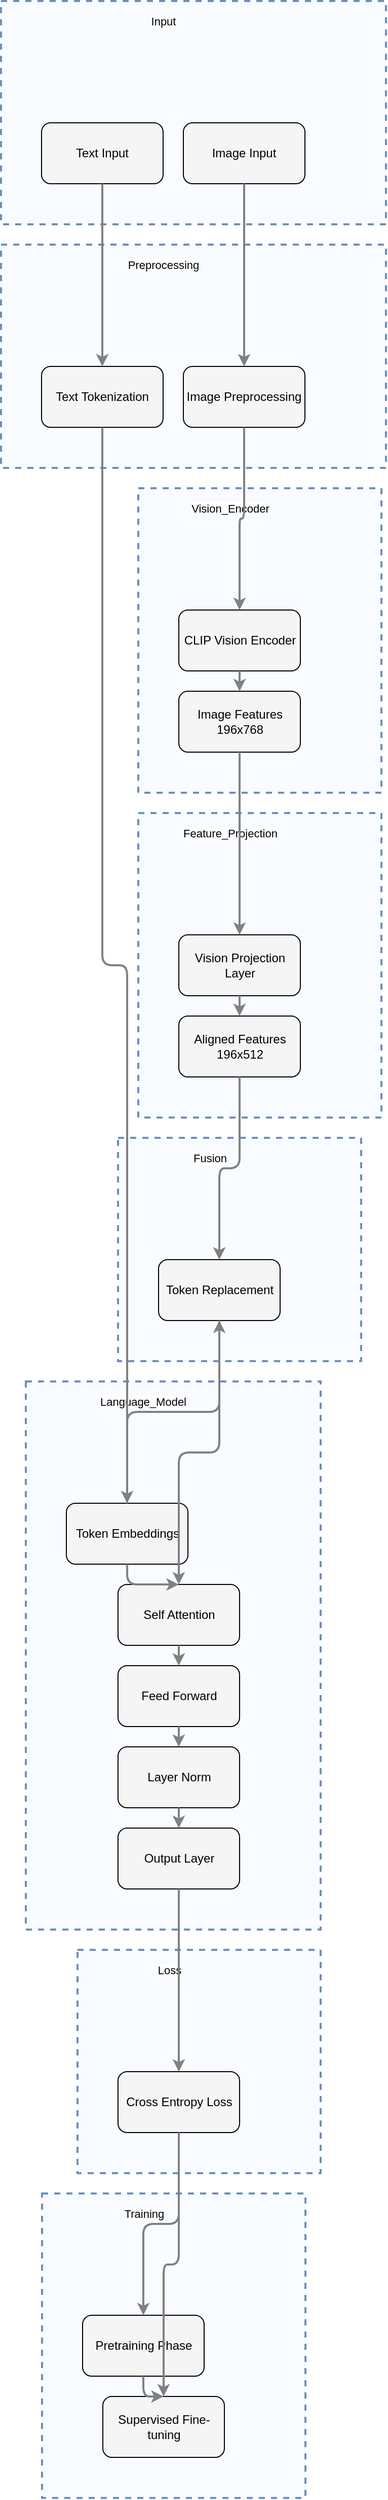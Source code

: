 <?xml version="1.0" encoding="UTF-8"?>
      <mxfile version="14.6.5" type="device">
        <diagram id="codeviz-diagram" name="System Diagram">
          <mxGraphModel dx="1000" dy="1000" grid="1" gridSize="10" guides="1" tooltips="1" connect="1" arrows="1" fold="1" page="1" pageScale="1" pageWidth="1169" pageHeight="827" math="0" shadow="0">
            <root>
              <mxCell id="0"/>
              <mxCell id="1" parent="0"/>
              <mxCell id="Loss" value="" style="html=1;whiteSpace=wrap;container=1;fillColor=#dae8fc;strokeColor=#6c8ebf;dashed=1;fillOpacity=20;strokeWidth=2;containerType=none;recursiveResize=0;movable=1;resizable=1;autosize=0;dropTarget=0" vertex="1" parent="1">
                <mxGeometry x="97.5" y="1942" width="240" height="220" as="geometry"/>
              </mxCell>
              <mxCell id="Loss_label" value="Loss" style="edgeLabel;html=1;align=center;verticalAlign=middle;resizable=0;labelBackgroundColor=white;spacing=5" vertex="1" parent="1">
                <mxGeometry x="105.5" y="1950" width="164" height="24" as="geometry"/>
              </mxCell>
<mxCell id="Training" value="" style="html=1;whiteSpace=wrap;container=1;fillColor=#dae8fc;strokeColor=#6c8ebf;dashed=1;fillOpacity=20;strokeWidth=2;containerType=none;recursiveResize=0;movable=1;resizable=1;autosize=0;dropTarget=0" vertex="1" parent="1">
                <mxGeometry x="62.5" y="2182" width="260" height="300" as="geometry"/>
              </mxCell>
              <mxCell id="Training_label" value="Training" style="edgeLabel;html=1;align=center;verticalAlign=middle;resizable=0;labelBackgroundColor=white;spacing=5" vertex="1" parent="1">
                <mxGeometry x="70.5" y="2190" width="184" height="24" as="geometry"/>
              </mxCell>
<mxCell id="Fusion" value="" style="html=1;whiteSpace=wrap;container=1;fillColor=#dae8fc;strokeColor=#6c8ebf;dashed=1;fillOpacity=20;strokeWidth=2;containerType=none;recursiveResize=0;movable=1;resizable=1;autosize=0;dropTarget=0" vertex="1" parent="1">
                <mxGeometry x="137.5" y="1142" width="240" height="220" as="geometry"/>
              </mxCell>
              <mxCell id="Fusion_label" value="Fusion" style="edgeLabel;html=1;align=center;verticalAlign=middle;resizable=0;labelBackgroundColor=white;spacing=5" vertex="1" parent="1">
                <mxGeometry x="145.5" y="1150" width="164" height="24" as="geometry"/>
              </mxCell>
<mxCell id="Language_Model" value="" style="html=1;whiteSpace=wrap;container=1;fillColor=#dae8fc;strokeColor=#6c8ebf;dashed=1;fillOpacity=20;strokeWidth=2;containerType=none;recursiveResize=0;movable=1;resizable=1;autosize=0;dropTarget=0" vertex="1" parent="1">
                <mxGeometry x="46.5" y="1382" width="291" height="540" as="geometry"/>
              </mxCell>
              <mxCell id="Language_Model_label" value="Language_Model" style="edgeLabel;html=1;align=center;verticalAlign=middle;resizable=0;labelBackgroundColor=white;spacing=5" vertex="1" parent="1">
                <mxGeometry x="54.5" y="1390" width="215" height="24" as="geometry"/>
              </mxCell>
<mxCell id="Feature_Projection" value="" style="html=1;whiteSpace=wrap;container=1;fillColor=#dae8fc;strokeColor=#6c8ebf;dashed=1;fillOpacity=20;strokeWidth=2;containerType=none;recursiveResize=0;movable=1;resizable=1;autosize=0;dropTarget=0" vertex="1" parent="1">
                <mxGeometry x="157.5" y="822" width="240" height="300" as="geometry"/>
              </mxCell>
              <mxCell id="Feature_Projection_label" value="Feature_Projection" style="edgeLabel;html=1;align=center;verticalAlign=middle;resizable=0;labelBackgroundColor=white;spacing=5" vertex="1" parent="1">
                <mxGeometry x="165.5" y="830" width="164" height="24" as="geometry"/>
              </mxCell>
<mxCell id="Vision_Encoder" value="" style="html=1;whiteSpace=wrap;container=1;fillColor=#dae8fc;strokeColor=#6c8ebf;dashed=1;fillOpacity=20;strokeWidth=2;containerType=none;recursiveResize=0;movable=1;resizable=1;autosize=0;dropTarget=0" vertex="1" parent="1">
                <mxGeometry x="157.5" y="502" width="240" height="300" as="geometry"/>
              </mxCell>
              <mxCell id="Vision_Encoder_label" value="Vision_Encoder" style="edgeLabel;html=1;align=center;verticalAlign=middle;resizable=0;labelBackgroundColor=white;spacing=5" vertex="1" parent="1">
                <mxGeometry x="165.5" y="510" width="164" height="24" as="geometry"/>
              </mxCell>
<mxCell id="Preprocessing" value="" style="html=1;whiteSpace=wrap;container=1;fillColor=#dae8fc;strokeColor=#6c8ebf;dashed=1;fillOpacity=20;strokeWidth=2;containerType=none;recursiveResize=0;movable=1;resizable=1;autosize=0;dropTarget=0" vertex="1" parent="1">
                <mxGeometry x="22" y="262" width="380" height="220" as="geometry"/>
              </mxCell>
              <mxCell id="Preprocessing_label" value="Preprocessing" style="edgeLabel;html=1;align=center;verticalAlign=middle;resizable=0;labelBackgroundColor=white;spacing=5" vertex="1" parent="1">
                <mxGeometry x="30" y="270" width="304" height="24" as="geometry"/>
              </mxCell>
<mxCell id="Input" value="" style="html=1;whiteSpace=wrap;container=1;fillColor=#dae8fc;strokeColor=#6c8ebf;dashed=1;fillOpacity=20;strokeWidth=2;containerType=none;recursiveResize=0;movable=1;resizable=1;autosize=0;dropTarget=0" vertex="1" parent="1">
                <mxGeometry x="22" y="22" width="380" height="220" as="geometry"/>
              </mxCell>
              <mxCell id="Input_label" value="Input" style="edgeLabel;html=1;align=center;verticalAlign=middle;resizable=0;labelBackgroundColor=white;spacing=5" vertex="1" parent="1">
                <mxGeometry x="30" y="30" width="304" height="24" as="geometry"/>
              </mxCell>
              <mxCell id="img" value="Image Input" style="rounded=1;whiteSpace=wrap;html=1;fillColor=#f5f5f5" vertex="1" parent="Input">
                    <mxGeometry x="180" y="120" width="120" height="60" as="geometry"/>
                  </mxCell>
<mxCell id="txt" value="Text Input" style="rounded=1;whiteSpace=wrap;html=1;fillColor=#f5f5f5" vertex="1" parent="Input">
                    <mxGeometry x="40" y="120" width="120" height="60" as="geometry"/>
                  </mxCell>
<mxCell id="imgPrep" value="Image Preprocessing" style="rounded=1;whiteSpace=wrap;html=1;fillColor=#f5f5f5" vertex="1" parent="Preprocessing">
                    <mxGeometry x="180" y="120" width="120" height="60" as="geometry"/>
                  </mxCell>
<mxCell id="txtPrep" value="Text Tokenization" style="rounded=1;whiteSpace=wrap;html=1;fillColor=#f5f5f5" vertex="1" parent="Preprocessing">
                    <mxGeometry x="40" y="120" width="120" height="60" as="geometry"/>
                  </mxCell>
<mxCell id="clipVision" value="CLIP Vision Encoder" style="rounded=1;whiteSpace=wrap;html=1;fillColor=#f5f5f5" vertex="1" parent="Vision_Encoder">
                    <mxGeometry x="40" y="120" width="120" height="60" as="geometry"/>
                  </mxCell>
<mxCell id="imgFeats" value="Image Features 196x768" style="rounded=1;whiteSpace=wrap;html=1;fillColor=#f5f5f5" vertex="1" parent="Vision_Encoder">
                    <mxGeometry x="40" y="200" width="120" height="60" as="geometry"/>
                  </mxCell>
<mxCell id="proj" value="Vision Projection Layer" style="rounded=1;whiteSpace=wrap;html=1;fillColor=#f5f5f5" vertex="1" parent="Feature_Projection">
                    <mxGeometry x="40" y="120" width="120" height="60" as="geometry"/>
                  </mxCell>
<mxCell id="alignedFeats" value="Aligned Features 196x512" style="rounded=1;whiteSpace=wrap;html=1;fillColor=#f5f5f5" vertex="1" parent="Feature_Projection">
                    <mxGeometry x="40" y="200" width="120" height="60" as="geometry"/>
                  </mxCell>
<mxCell id="embed" value="Token Embeddings" style="rounded=1;whiteSpace=wrap;html=1;fillColor=#f5f5f5" vertex="1" parent="Language_Model">
                    <mxGeometry x="40" y="120" width="120" height="60" as="geometry"/>
                  </mxCell>
<mxCell id="attn" value="Self Attention" style="rounded=1;whiteSpace=wrap;html=1;fillColor=#f5f5f5" vertex="1" parent="Language_Model">
                    <mxGeometry x="91" y="200" width="120" height="60" as="geometry"/>
                  </mxCell>
<mxCell id="ffn" value="Feed Forward" style="rounded=1;whiteSpace=wrap;html=1;fillColor=#f5f5f5" vertex="1" parent="Language_Model">
                    <mxGeometry x="91" y="280" width="120" height="60" as="geometry"/>
                  </mxCell>
<mxCell id="norm" value="Layer Norm" style="rounded=1;whiteSpace=wrap;html=1;fillColor=#f5f5f5" vertex="1" parent="Language_Model">
                    <mxGeometry x="91" y="360" width="120" height="60" as="geometry"/>
                  </mxCell>
<mxCell id="output" value="Output Layer" style="rounded=1;whiteSpace=wrap;html=1;fillColor=#f5f5f5" vertex="1" parent="Language_Model">
                    <mxGeometry x="91" y="440" width="120" height="60" as="geometry"/>
                  </mxCell>
<mxCell id="replace" value="Token Replacement" style="rounded=1;whiteSpace=wrap;html=1;fillColor=#f5f5f5" vertex="1" parent="Fusion">
                    <mxGeometry x="40" y="120" width="120" height="60" as="geometry"/>
                  </mxCell>
<mxCell id="pretrain" value="Pretraining Phase" style="rounded=1;whiteSpace=wrap;html=1;fillColor=#f5f5f5" vertex="1" parent="Training">
                    <mxGeometry x="40" y="120" width="120" height="60" as="geometry"/>
                  </mxCell>
<mxCell id="sft" value="Supervised Fine-tuning" style="rounded=1;whiteSpace=wrap;html=1;fillColor=#f5f5f5" vertex="1" parent="Training">
                    <mxGeometry x="60" y="200" width="120" height="60" as="geometry"/>
                  </mxCell>
<mxCell id="crossEntropy" value="Cross Entropy Loss" style="rounded=1;whiteSpace=wrap;html=1;fillColor=#f5f5f5" vertex="1" parent="Loss">
                    <mxGeometry x="40" y="120" width="120" height="60" as="geometry"/>
                  </mxCell>
              <mxCell id="edge-L_img_imgPrep_0" style="edgeStyle=orthogonalEdgeStyle;rounded=1;orthogonalLoop=1;jettySize=auto;html=1;strokeColor=#808080;strokeWidth=2;jumpStyle=arc;jumpSize=10;spacing=15;labelBackgroundColor=white;labelBorderColor=none" edge="1" parent="1" source="img" target="imgPrep">
                  <mxGeometry relative="1" as="geometry"/>
                </mxCell>
<mxCell id="edge-L_txt_txtPrep_1" style="edgeStyle=orthogonalEdgeStyle;rounded=1;orthogonalLoop=1;jettySize=auto;html=1;strokeColor=#808080;strokeWidth=2;jumpStyle=arc;jumpSize=10;spacing=15;labelBackgroundColor=white;labelBorderColor=none" edge="1" parent="1" source="txt" target="txtPrep">
                  <mxGeometry relative="1" as="geometry"/>
                </mxCell>
<mxCell id="edge-L_imgPrep_clipVision_2" style="edgeStyle=orthogonalEdgeStyle;rounded=1;orthogonalLoop=1;jettySize=auto;html=1;strokeColor=#808080;strokeWidth=2;jumpStyle=arc;jumpSize=10;spacing=15;labelBackgroundColor=white;labelBorderColor=none" edge="1" parent="1" source="imgPrep" target="clipVision">
                  <mxGeometry relative="1" as="geometry"/>
                </mxCell>
<mxCell id="edge-L_clipVision_imgFeats_3" style="edgeStyle=orthogonalEdgeStyle;rounded=1;orthogonalLoop=1;jettySize=auto;html=1;strokeColor=#808080;strokeWidth=2;jumpStyle=arc;jumpSize=10;spacing=15;labelBackgroundColor=white;labelBorderColor=none" edge="1" parent="1" source="clipVision" target="imgFeats">
                  <mxGeometry relative="1" as="geometry"/>
                </mxCell>
<mxCell id="edge-L_imgFeats_proj_4" style="edgeStyle=orthogonalEdgeStyle;rounded=1;orthogonalLoop=1;jettySize=auto;html=1;strokeColor=#808080;strokeWidth=2;jumpStyle=arc;jumpSize=10;spacing=15;labelBackgroundColor=white;labelBorderColor=none" edge="1" parent="1" source="imgFeats" target="proj">
                  <mxGeometry relative="1" as="geometry"/>
                </mxCell>
<mxCell id="edge-L_proj_alignedFeats_5" style="edgeStyle=orthogonalEdgeStyle;rounded=1;orthogonalLoop=1;jettySize=auto;html=1;strokeColor=#808080;strokeWidth=2;jumpStyle=arc;jumpSize=10;spacing=15;labelBackgroundColor=white;labelBorderColor=none" edge="1" parent="1" source="proj" target="alignedFeats">
                  <mxGeometry relative="1" as="geometry"/>
                </mxCell>
<mxCell id="edge-L_txtPrep_embed_6" style="edgeStyle=orthogonalEdgeStyle;rounded=1;orthogonalLoop=1;jettySize=auto;html=1;strokeColor=#808080;strokeWidth=2;jumpStyle=arc;jumpSize=10;spacing=15;labelBackgroundColor=white;labelBorderColor=none" edge="1" parent="1" source="txtPrep" target="embed">
                  <mxGeometry relative="1" as="geometry"/>
                </mxCell>
<mxCell id="edge-L_embed_attn_7" style="edgeStyle=orthogonalEdgeStyle;rounded=1;orthogonalLoop=1;jettySize=auto;html=1;strokeColor=#808080;strokeWidth=2;jumpStyle=arc;jumpSize=10;spacing=15;labelBackgroundColor=white;labelBorderColor=none" edge="1" parent="1" source="embed" target="attn">
                  <mxGeometry relative="1" as="geometry"/>
                </mxCell>
<mxCell id="edge-L_attn_ffn_8" style="edgeStyle=orthogonalEdgeStyle;rounded=1;orthogonalLoop=1;jettySize=auto;html=1;strokeColor=#808080;strokeWidth=2;jumpStyle=arc;jumpSize=10;spacing=15;labelBackgroundColor=white;labelBorderColor=none" edge="1" parent="1" source="attn" target="ffn">
                  <mxGeometry relative="1" as="geometry"/>
                </mxCell>
<mxCell id="edge-L_ffn_norm_9" style="edgeStyle=orthogonalEdgeStyle;rounded=1;orthogonalLoop=1;jettySize=auto;html=1;strokeColor=#808080;strokeWidth=2;jumpStyle=arc;jumpSize=10;spacing=15;labelBackgroundColor=white;labelBorderColor=none" edge="1" parent="1" source="ffn" target="norm">
                  <mxGeometry relative="1" as="geometry"/>
                </mxCell>
<mxCell id="edge-L_norm_output_10" style="edgeStyle=orthogonalEdgeStyle;rounded=1;orthogonalLoop=1;jettySize=auto;html=1;strokeColor=#808080;strokeWidth=2;jumpStyle=arc;jumpSize=10;spacing=15;labelBackgroundColor=white;labelBorderColor=none" edge="1" parent="1" source="norm" target="output">
                  <mxGeometry relative="1" as="geometry"/>
                </mxCell>
<mxCell id="edge-L_alignedFeats_replace_11" style="edgeStyle=orthogonalEdgeStyle;rounded=1;orthogonalLoop=1;jettySize=auto;html=1;strokeColor=#808080;strokeWidth=2;jumpStyle=arc;jumpSize=10;spacing=15;labelBackgroundColor=white;labelBorderColor=none" edge="1" parent="1" source="alignedFeats" target="replace">
                  <mxGeometry relative="1" as="geometry"/>
                </mxCell>
<mxCell id="edge-L_embed_replace_12" style="edgeStyle=orthogonalEdgeStyle;rounded=1;orthogonalLoop=1;jettySize=auto;html=1;strokeColor=#808080;strokeWidth=2;jumpStyle=arc;jumpSize=10;spacing=15;labelBackgroundColor=white;labelBorderColor=none" edge="1" parent="1" source="embed" target="replace">
                  <mxGeometry relative="1" as="geometry"/>
                </mxCell>
<mxCell id="edge-L_pretrain_sft_13" style="edgeStyle=orthogonalEdgeStyle;rounded=1;orthogonalLoop=1;jettySize=auto;html=1;strokeColor=#808080;strokeWidth=2;jumpStyle=arc;jumpSize=10;spacing=15;labelBackgroundColor=white;labelBorderColor=none" edge="1" parent="1" source="pretrain" target="sft">
                  <mxGeometry relative="1" as="geometry"/>
                </mxCell>
<mxCell id="edge-L_output_crossEntropy_14" style="edgeStyle=orthogonalEdgeStyle;rounded=1;orthogonalLoop=1;jettySize=auto;html=1;strokeColor=#808080;strokeWidth=2;jumpStyle=arc;jumpSize=10;spacing=15;labelBackgroundColor=white;labelBorderColor=none" edge="1" parent="1" source="output" target="crossEntropy">
                  <mxGeometry relative="1" as="geometry"/>
                </mxCell>
<mxCell id="edge-L_replace_attn_15" style="edgeStyle=orthogonalEdgeStyle;rounded=1;orthogonalLoop=1;jettySize=auto;html=1;strokeColor=#808080;strokeWidth=2;jumpStyle=arc;jumpSize=10;spacing=15;labelBackgroundColor=white;labelBorderColor=none" edge="1" parent="1" source="replace" target="attn">
                  <mxGeometry relative="1" as="geometry"/>
                </mxCell>
<mxCell id="edge-L_crossEntropy_pretrain_16" style="edgeStyle=orthogonalEdgeStyle;rounded=1;orthogonalLoop=1;jettySize=auto;html=1;strokeColor=#808080;strokeWidth=2;jumpStyle=arc;jumpSize=10;spacing=15;labelBackgroundColor=white;labelBorderColor=none" edge="1" parent="1" source="crossEntropy" target="pretrain">
                  <mxGeometry relative="1" as="geometry"/>
                </mxCell>
<mxCell id="edge-L_crossEntropy_sft_17" style="edgeStyle=orthogonalEdgeStyle;rounded=1;orthogonalLoop=1;jettySize=auto;html=1;strokeColor=#808080;strokeWidth=2;jumpStyle=arc;jumpSize=10;spacing=15;labelBackgroundColor=white;labelBorderColor=none" edge="1" parent="1" source="crossEntropy" target="sft">
                  <mxGeometry relative="1" as="geometry"/>
                </mxCell>
            </root>
          </mxGraphModel>
        </diagram>
      </mxfile>